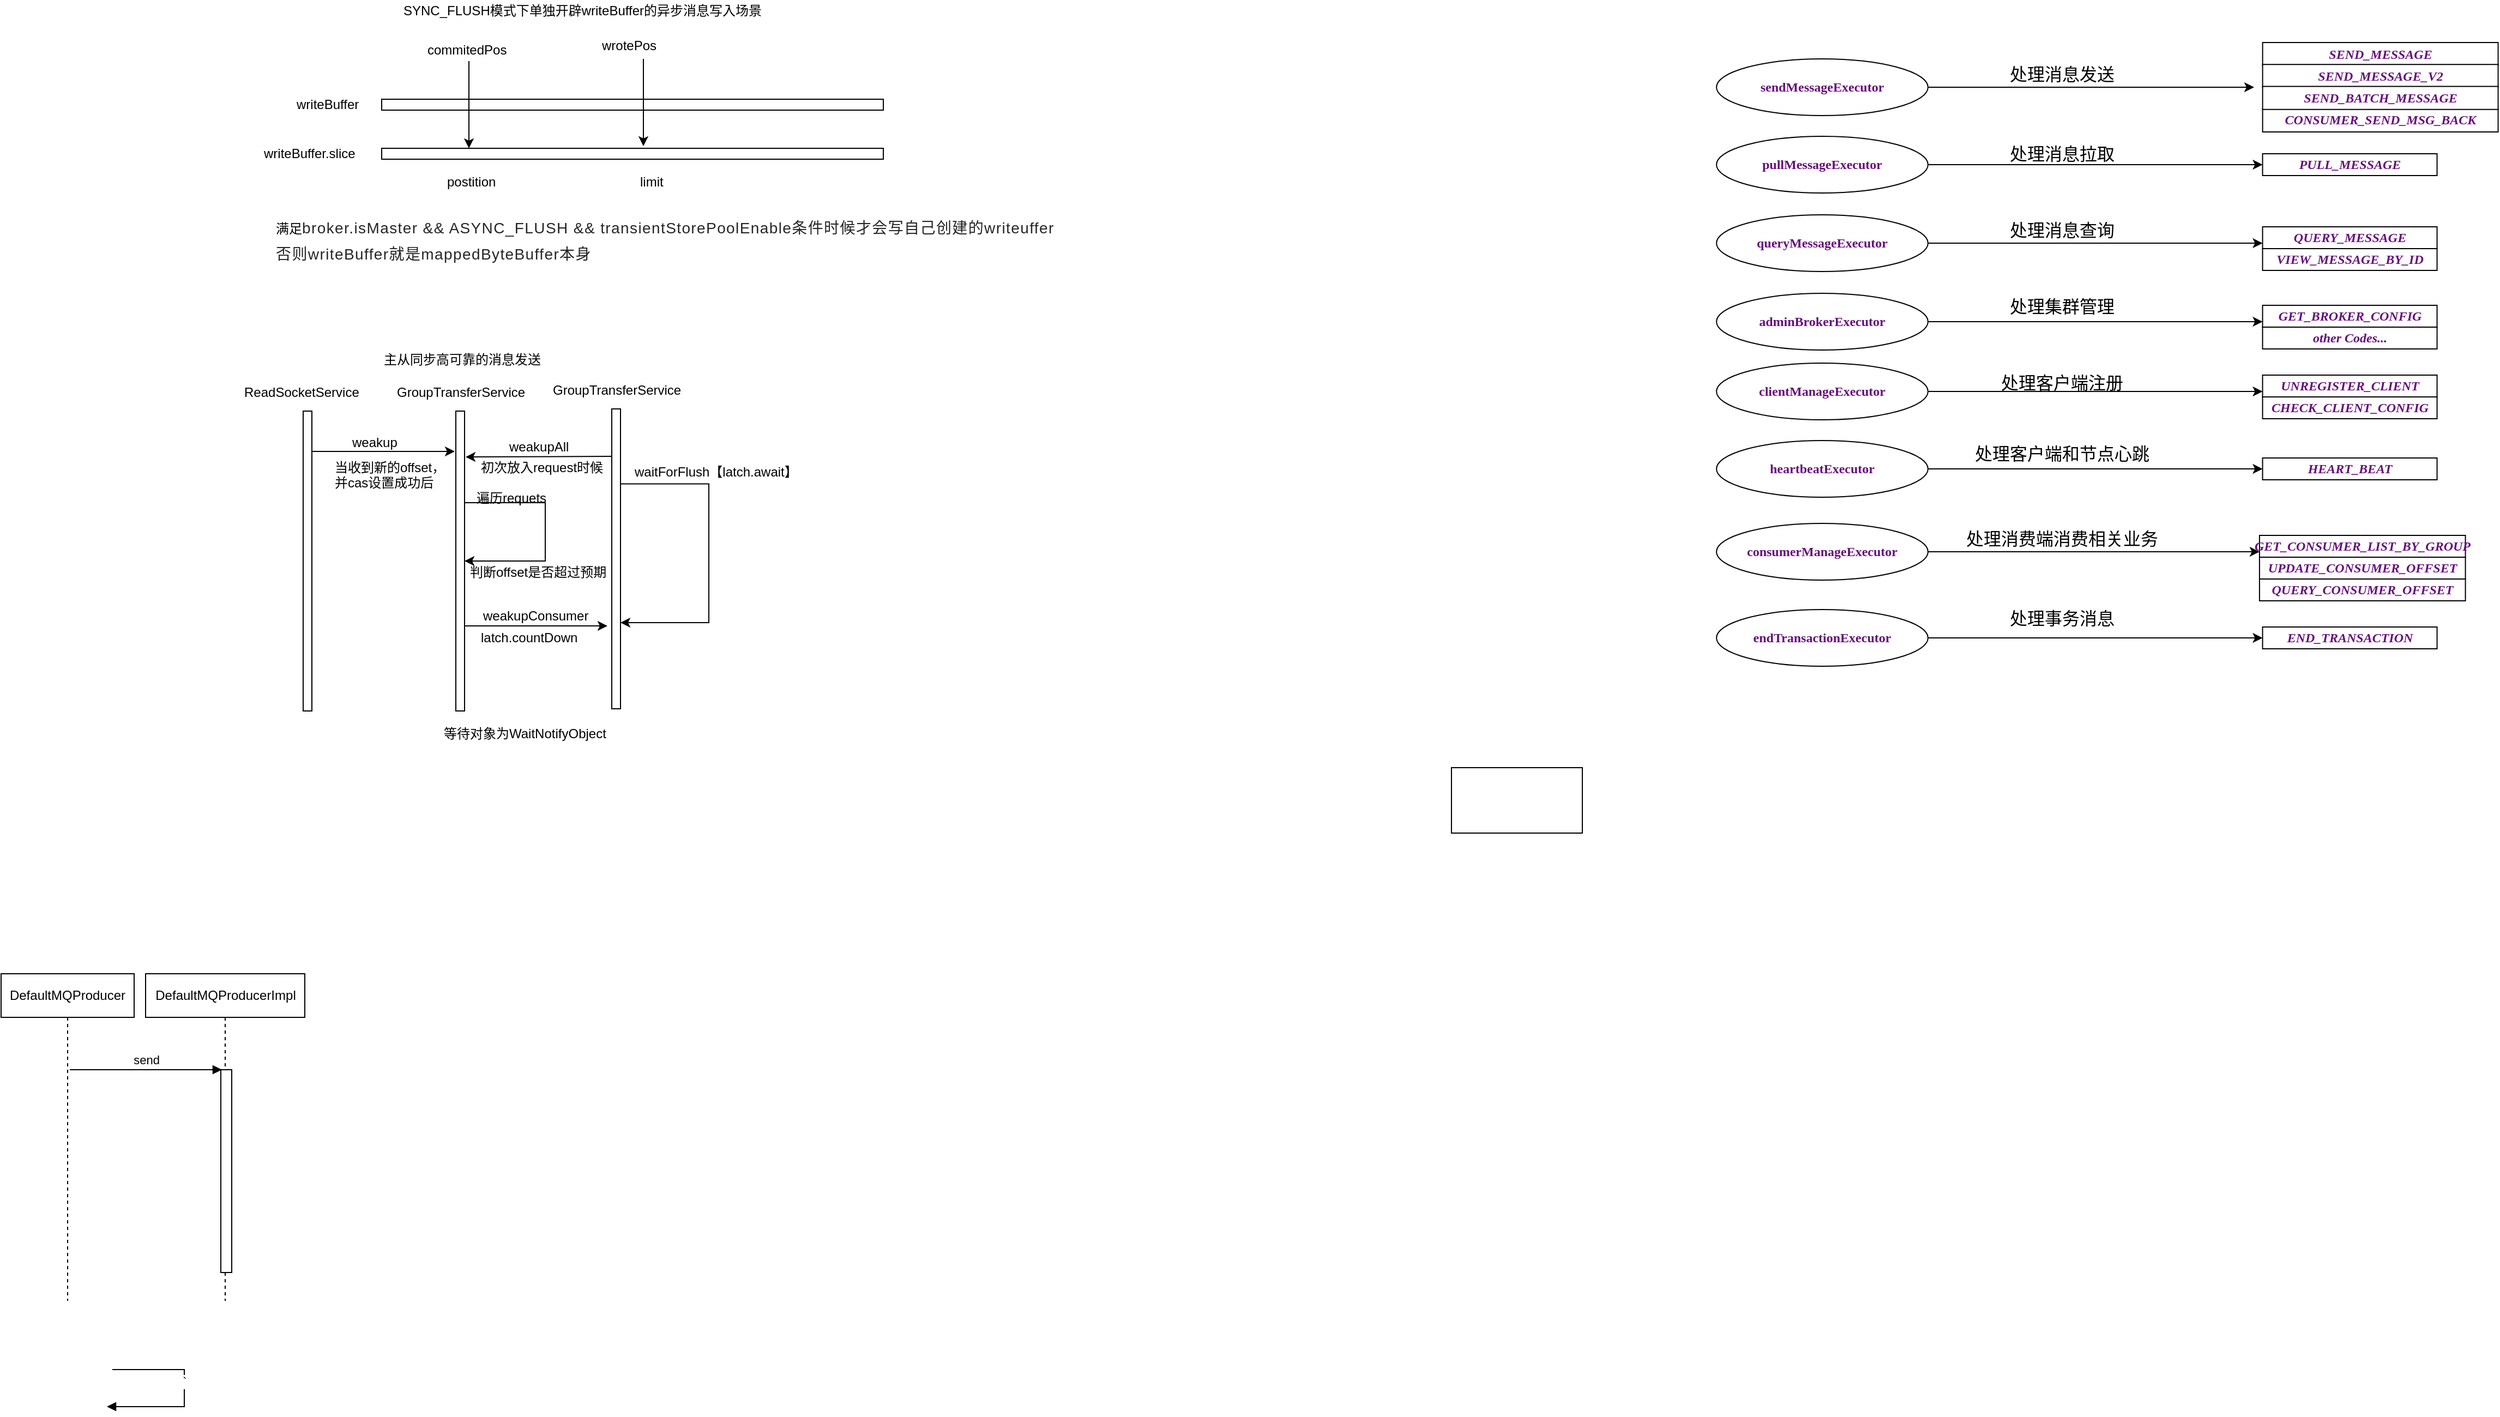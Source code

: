 <mxfile version="12.0.2" type="github" pages="1"><diagram id="QO_2AIzxencwlxpaJsb1" name="第 1 页"><mxGraphModel dx="1305" dy="938" grid="0" gridSize="10" guides="1" tooltips="1" connect="1" arrows="1" fold="1" page="0" pageScale="1" pageWidth="827" pageHeight="1169" math="0" shadow="0"><root><mxCell id="0"/><mxCell id="1" parent="0"/><mxCell id="dCdwvmBEWZGB2ASoRf-r-2" value="" style="rounded=0;whiteSpace=wrap;html=1;" parent="1" vertex="1"><mxGeometry x="150" y="80" width="460" height="10" as="geometry"/></mxCell><mxCell id="dCdwvmBEWZGB2ASoRf-r-3" value="writeBuffer" style="text;html=1;resizable=0;points=[];autosize=1;align=left;verticalAlign=top;spacingTop=-4;" parent="1" vertex="1"><mxGeometry x="70" y="75" width="70" height="20" as="geometry"/></mxCell><mxCell id="dCdwvmBEWZGB2ASoRf-r-4" value="" style="rounded=0;whiteSpace=wrap;html=1;" parent="1" vertex="1"><mxGeometry x="150" y="125" width="460" height="10" as="geometry"/></mxCell><mxCell id="dCdwvmBEWZGB2ASoRf-r-5" value="writeBuffer.slice" style="text;html=1;resizable=0;points=[];autosize=1;align=left;verticalAlign=top;spacingTop=-4;" parent="1" vertex="1"><mxGeometry x="40" y="120" width="100" height="20" as="geometry"/></mxCell><mxCell id="dCdwvmBEWZGB2ASoRf-r-6" value="" style="endArrow=classic;html=1;" parent="1" edge="1"><mxGeometry width="50" height="50" relative="1" as="geometry"><mxPoint x="230" y="45" as="sourcePoint"/><mxPoint x="230" y="125" as="targetPoint"/></mxGeometry></mxCell><mxCell id="dCdwvmBEWZGB2ASoRf-r-7" value="commitedPos" style="text;html=1;resizable=0;points=[];autosize=1;align=left;verticalAlign=top;spacingTop=-4;" parent="1" vertex="1"><mxGeometry x="190" y="25" width="90" height="20" as="geometry"/></mxCell><mxCell id="dCdwvmBEWZGB2ASoRf-r-9" value="" style="endArrow=classic;html=1;" parent="1" edge="1"><mxGeometry width="50" height="50" relative="1" as="geometry"><mxPoint x="390" y="43" as="sourcePoint"/><mxPoint x="390" y="123" as="targetPoint"/></mxGeometry></mxCell><mxCell id="dCdwvmBEWZGB2ASoRf-r-10" value="wrotePos" style="text;html=1;resizable=0;points=[];autosize=1;align=left;verticalAlign=top;spacingTop=-4;" parent="1" vertex="1"><mxGeometry x="350" y="21" width="70" height="20" as="geometry"/></mxCell><mxCell id="dCdwvmBEWZGB2ASoRf-r-12" value="postition" style="text;html=1;resizable=0;points=[];autosize=1;align=left;verticalAlign=top;spacingTop=-4;" parent="1" vertex="1"><mxGeometry x="207.5" y="146" width="55" height="14" as="geometry"/></mxCell><mxCell id="dCdwvmBEWZGB2ASoRf-r-13" value="limit" style="text;html=1;resizable=0;points=[];autosize=1;align=left;verticalAlign=top;spacingTop=-4;" parent="1" vertex="1"><mxGeometry x="385" y="146" width="31" height="14" as="geometry"/></mxCell><mxCell id="dCdwvmBEWZGB2ASoRf-r-14" value="满足&lt;span style=&quot;font-size: 14px ; color: rgb(38 , 38 , 38) ; line-height: 24px ; letter-spacing: 0.05em ; outline-style: none ; overflow-wrap: break-word&quot;&gt;broker.isMaster &amp;amp;&amp;amp; ASYNC_FLUSH &amp;amp;&amp;amp;&amp;nbsp;transientStorePoolEnable条件时候才会写自己创建的writeuffer&lt;br&gt;否则writeBuffer就是mappedByteBuffer本身&lt;br&gt;&lt;/span&gt;" style="text;html=1;resizable=0;points=[];autosize=1;align=left;verticalAlign=top;spacingTop=-4;" parent="1" vertex="1"><mxGeometry x="51" y="183" width="725" height="48" as="geometry"/></mxCell><mxCell id="dCdwvmBEWZGB2ASoRf-r-15" value="SYNC_FLUSH模式下单独开辟writeBuffer的异步消息写入场景" style="text;html=1;resizable=0;points=[];autosize=1;align=left;verticalAlign=top;spacingTop=-4;" parent="1" vertex="1"><mxGeometry x="168" y="-11" width="339" height="14" as="geometry"/></mxCell><mxCell id="dCdwvmBEWZGB2ASoRf-r-16" value="" style="rounded=0;whiteSpace=wrap;html=1;" parent="1" vertex="1"><mxGeometry x="218" y="366" width="8" height="275" as="geometry"/></mxCell><mxCell id="dCdwvmBEWZGB2ASoRf-r-17" value="GroupTransferService" style="text;html=1;resizable=0;points=[];autosize=1;align=left;verticalAlign=top;spacingTop=-4;" parent="1" vertex="1"><mxGeometry x="162" y="339" width="128" height="14" as="geometry"/></mxCell><mxCell id="dCdwvmBEWZGB2ASoRf-r-18" value="" style="rounded=0;whiteSpace=wrap;html=1;" parent="1" vertex="1"><mxGeometry x="78" y="366" width="8" height="275" as="geometry"/></mxCell><mxCell id="dCdwvmBEWZGB2ASoRf-r-19" value="ReadSocketService" style="text;html=1;resizable=0;points=[];autosize=1;align=left;verticalAlign=top;spacingTop=-4;" parent="1" vertex="1"><mxGeometry x="22" y="339" width="115" height="14" as="geometry"/></mxCell><mxCell id="dCdwvmBEWZGB2ASoRf-r-20" value="" style="endArrow=classic;html=1;" parent="1" edge="1"><mxGeometry width="50" height="50" relative="1" as="geometry"><mxPoint x="86" y="403" as="sourcePoint"/><mxPoint x="217" y="403" as="targetPoint"/></mxGeometry></mxCell><mxCell id="dCdwvmBEWZGB2ASoRf-r-21" value="weakup" style="text;html=1;resizable=0;points=[];autosize=1;align=left;verticalAlign=top;spacingTop=-4;" parent="1" vertex="1"><mxGeometry x="121" y="385" width="51" height="14" as="geometry"/></mxCell><mxCell id="dCdwvmBEWZGB2ASoRf-r-22" value="当收到新的offset，&lt;br&gt;并cas设置成功后" style="text;html=1;resizable=0;points=[];autosize=1;align=left;verticalAlign=top;spacingTop=-4;" parent="1" vertex="1"><mxGeometry x="105" y="408" width="111" height="28" as="geometry"/></mxCell><mxCell id="dCdwvmBEWZGB2ASoRf-r-23" value="" style="rounded=0;whiteSpace=wrap;html=1;" parent="1" vertex="1"><mxGeometry x="361" y="364" width="8" height="275" as="geometry"/></mxCell><mxCell id="dCdwvmBEWZGB2ASoRf-r-24" value="GroupTransferService" style="text;html=1;resizable=0;points=[];autosize=1;align=left;verticalAlign=top;spacingTop=-4;" parent="1" vertex="1"><mxGeometry x="305" y="337" width="128" height="14" as="geometry"/></mxCell><mxCell id="dCdwvmBEWZGB2ASoRf-r-25" value="" style="endArrow=classic;html=1;entryX=1.125;entryY=0.153;entryDx=0;entryDy=0;entryPerimeter=0;" parent="1" target="dCdwvmBEWZGB2ASoRf-r-16" edge="1"><mxGeometry width="50" height="50" relative="1" as="geometry"><mxPoint x="361" y="407.5" as="sourcePoint"/><mxPoint x="492" y="407.5" as="targetPoint"/></mxGeometry></mxCell><mxCell id="dCdwvmBEWZGB2ASoRf-r-26" value="初次放入request时候" style="text;html=1;resizable=0;points=[];autosize=1;align=left;verticalAlign=top;spacingTop=-4;" parent="1" vertex="1"><mxGeometry x="239" y="408" width="130" height="20" as="geometry"/></mxCell><mxCell id="dCdwvmBEWZGB2ASoRf-r-27" value="weakupAll" style="text;html=1;resizable=0;points=[];autosize=1;align=left;verticalAlign=top;spacingTop=-4;" parent="1" vertex="1"><mxGeometry x="265" y="389" width="70" height="20" as="geometry"/></mxCell><mxCell id="dCdwvmBEWZGB2ASoRf-r-28" value="等待对象为WaitNotifyObject" style="text;html=1;resizable=0;points=[];autosize=1;align=left;verticalAlign=top;spacingTop=-4;" parent="1" vertex="1"><mxGeometry x="205" y="652" width="160" height="20" as="geometry"/></mxCell><mxCell id="dCdwvmBEWZGB2ASoRf-r-29" style="edgeStyle=orthogonalEdgeStyle;rounded=0;orthogonalLoop=1;jettySize=auto;html=1;exitX=1;exitY=0.25;exitDx=0;exitDy=0;" parent="1" source="dCdwvmBEWZGB2ASoRf-r-23" edge="1"><mxGeometry relative="1" as="geometry"><mxPoint x="369" y="560" as="targetPoint"/><Array as="points"><mxPoint x="450" y="433"/><mxPoint x="450" y="560"/><mxPoint x="369" y="560"/></Array></mxGeometry></mxCell><mxCell id="dCdwvmBEWZGB2ASoRf-r-30" value="waitForFlush【latch.await】" style="text;html=1;resizable=0;points=[];autosize=1;align=left;verticalAlign=top;spacingTop=-4;" parent="1" vertex="1"><mxGeometry x="380" y="412" width="160" height="20" as="geometry"/></mxCell><mxCell id="dCdwvmBEWZGB2ASoRf-r-31" value="" style="endArrow=classic;html=1;" parent="1" edge="1"><mxGeometry width="50" height="50" relative="1" as="geometry"><mxPoint x="226" y="563" as="sourcePoint"/><mxPoint x="357" y="563" as="targetPoint"/></mxGeometry></mxCell><mxCell id="dCdwvmBEWZGB2ASoRf-r-32" value="weakupConsumer" style="text;html=1;resizable=0;points=[];autosize=1;align=left;verticalAlign=top;spacingTop=-4;" parent="1" vertex="1"><mxGeometry x="240.5" y="544" width="110" height="20" as="geometry"/></mxCell><mxCell id="dCdwvmBEWZGB2ASoRf-r-33" value="latch.countDown" style="text;html=1;resizable=0;points=[];autosize=1;align=left;verticalAlign=top;spacingTop=-4;" parent="1" vertex="1"><mxGeometry x="239" y="564" width="100" height="20" as="geometry"/></mxCell><mxCell id="dCdwvmBEWZGB2ASoRf-r-36" style="edgeStyle=orthogonalEdgeStyle;rounded=0;orthogonalLoop=1;jettySize=auto;html=1;exitX=1;exitY=0.25;exitDx=0;exitDy=0;entryX=1;entryY=0.5;entryDx=0;entryDy=0;" parent="1" source="dCdwvmBEWZGB2ASoRf-r-16" target="dCdwvmBEWZGB2ASoRf-r-16" edge="1"><mxGeometry relative="1" as="geometry"><Array as="points"><mxPoint x="226" y="450"/><mxPoint x="300" y="450"/><mxPoint x="300" y="504"/></Array></mxGeometry></mxCell><mxCell id="dCdwvmBEWZGB2ASoRf-r-37" value="遍历requets" style="text;html=1;resizable=0;points=[];autosize=1;align=left;verticalAlign=top;spacingTop=-4;" parent="1" vertex="1"><mxGeometry x="235" y="436" width="80" height="20" as="geometry"/></mxCell><mxCell id="dCdwvmBEWZGB2ASoRf-r-40" value="判断offset是否超过预期" style="text;html=1;resizable=0;points=[];autosize=1;align=left;verticalAlign=top;spacingTop=-4;" parent="1" vertex="1"><mxGeometry x="229" y="503.5" width="140" height="20" as="geometry"/></mxCell><mxCell id="dCdwvmBEWZGB2ASoRf-r-41" value="主从同步高可靠的消息发送" style="text;html=1;resizable=0;points=[];autosize=1;align=left;verticalAlign=top;spacingTop=-4;" parent="1" vertex="1"><mxGeometry x="150" y="309" width="160" height="20" as="geometry"/></mxCell><mxCell id="9mdDHmgzvhIgiJmxX1Zu-40" style="edgeStyle=orthogonalEdgeStyle;rounded=0;orthogonalLoop=1;jettySize=auto;html=1;" parent="1" source="9mdDHmgzvhIgiJmxX1Zu-1" edge="1"><mxGeometry relative="1" as="geometry"><mxPoint x="1867" y="69" as="targetPoint"/></mxGeometry></mxCell><mxCell id="9mdDHmgzvhIgiJmxX1Zu-1" value="&lt;pre style=&quot;font-family: &amp;#34;menlo&amp;#34; ; font-size: 9pt&quot;&gt;&lt;span style=&quot;color: #660e7a ; font-weight: bold&quot;&gt;sendMessageExecutor&lt;/span&gt;&lt;/pre&gt;" style="ellipse;whiteSpace=wrap;html=1;" parent="1" vertex="1"><mxGeometry x="1374" y="43" width="194" height="52" as="geometry"/></mxCell><mxCell id="9mdDHmgzvhIgiJmxX1Zu-43" style="edgeStyle=orthogonalEdgeStyle;rounded=0;orthogonalLoop=1;jettySize=auto;html=1;exitX=1;exitY=0.5;exitDx=0;exitDy=0;" parent="1" source="9mdDHmgzvhIgiJmxX1Zu-2" target="9mdDHmgzvhIgiJmxX1Zu-20" edge="1"><mxGeometry relative="1" as="geometry"/></mxCell><mxCell id="9mdDHmgzvhIgiJmxX1Zu-2" value="&lt;pre style=&quot;font-family: &amp;#34;menlo&amp;#34; ; font-size: 9pt&quot;&gt;&lt;pre style=&quot;font-family: &amp;#34;menlo&amp;#34; ; font-size: 9pt&quot;&gt;&lt;span style=&quot;color: #660e7a ; font-weight: bold&quot;&gt;pullMessageExecutor&lt;/span&gt;&lt;/pre&gt;&lt;/pre&gt;" style="ellipse;whiteSpace=wrap;html=1;" parent="1" vertex="1"><mxGeometry x="1374" y="114" width="194" height="52" as="geometry"/></mxCell><mxCell id="9mdDHmgzvhIgiJmxX1Zu-46" style="edgeStyle=orthogonalEdgeStyle;rounded=0;orthogonalLoop=1;jettySize=auto;html=1;exitX=1;exitY=0.5;exitDx=0;exitDy=0;entryX=0;entryY=0.75;entryDx=0;entryDy=0;" parent="1" source="9mdDHmgzvhIgiJmxX1Zu-4" target="9mdDHmgzvhIgiJmxX1Zu-21" edge="1"><mxGeometry relative="1" as="geometry"/></mxCell><mxCell id="9mdDHmgzvhIgiJmxX1Zu-4" value="&lt;pre style=&quot;font-family: &amp;#34;menlo&amp;#34; ; font-size: 9pt&quot;&gt;&lt;pre style=&quot;font-family: &amp;#34;menlo&amp;#34; ; font-size: 9pt&quot;&gt;&lt;span style=&quot;color: #660e7a ; font-weight: bold&quot;&gt;queryMessageExecutor&lt;/span&gt;&lt;/pre&gt;&lt;/pre&gt;" style="ellipse;whiteSpace=wrap;html=1;" parent="1" vertex="1"><mxGeometry x="1374" y="186" width="194" height="52" as="geometry"/></mxCell><mxCell id="9mdDHmgzvhIgiJmxX1Zu-47" style="edgeStyle=orthogonalEdgeStyle;rounded=0;orthogonalLoop=1;jettySize=auto;html=1;exitX=1;exitY=0.5;exitDx=0;exitDy=0;entryX=0;entryY=0.75;entryDx=0;entryDy=0;" parent="1" source="9mdDHmgzvhIgiJmxX1Zu-5" target="9mdDHmgzvhIgiJmxX1Zu-38" edge="1"><mxGeometry relative="1" as="geometry"><mxPoint x="1865" y="282" as="targetPoint"/></mxGeometry></mxCell><mxCell id="9mdDHmgzvhIgiJmxX1Zu-5" value="&lt;pre style=&quot;font-family: &amp;#34;menlo&amp;#34; ; font-size: 9pt&quot;&gt;&lt;pre style=&quot;font-family: &amp;#34;menlo&amp;#34; ; font-size: 9pt&quot;&gt;&lt;pre style=&quot;font-family: &amp;#34;menlo&amp;#34; ; font-size: 9pt&quot;&gt;&lt;span style=&quot;color: #660e7a ; font-weight: bold&quot;&gt;adminBrokerExecutor&lt;/span&gt;&lt;/pre&gt;&lt;/pre&gt;&lt;/pre&gt;" style="ellipse;whiteSpace=wrap;html=1;" parent="1" vertex="1"><mxGeometry x="1374" y="258" width="194" height="52" as="geometry"/></mxCell><mxCell id="9mdDHmgzvhIgiJmxX1Zu-48" style="edgeStyle=orthogonalEdgeStyle;rounded=0;orthogonalLoop=1;jettySize=auto;html=1;exitX=1;exitY=0.5;exitDx=0;exitDy=0;entryX=0;entryY=0.75;entryDx=0;entryDy=0;" parent="1" source="9mdDHmgzvhIgiJmxX1Zu-6" target="9mdDHmgzvhIgiJmxX1Zu-24" edge="1"><mxGeometry relative="1" as="geometry"/></mxCell><mxCell id="9mdDHmgzvhIgiJmxX1Zu-6" value="&lt;pre style=&quot;font-family: &amp;#34;menlo&amp;#34; ; font-size: 9pt&quot;&gt;&lt;pre style=&quot;font-family: &amp;#34;menlo&amp;#34; ; font-size: 9pt&quot;&gt;&lt;span style=&quot;color: #660e7a ; font-weight: bold&quot;&gt;clientManageExecutor&lt;/span&gt;&lt;/pre&gt;&lt;/pre&gt;" style="ellipse;whiteSpace=wrap;html=1;" parent="1" vertex="1"><mxGeometry x="1374" y="322" width="194" height="52" as="geometry"/></mxCell><mxCell id="9mdDHmgzvhIgiJmxX1Zu-49" style="edgeStyle=orthogonalEdgeStyle;rounded=0;orthogonalLoop=1;jettySize=auto;html=1;exitX=1;exitY=0.5;exitDx=0;exitDy=0;entryX=0;entryY=0.5;entryDx=0;entryDy=0;" parent="1" source="9mdDHmgzvhIgiJmxX1Zu-7" target="9mdDHmgzvhIgiJmxX1Zu-23" edge="1"><mxGeometry relative="1" as="geometry"/></mxCell><mxCell id="9mdDHmgzvhIgiJmxX1Zu-7" value="&lt;pre style=&quot;font-family: &amp;#34;menlo&amp;#34; ; font-size: 9pt&quot;&gt;&lt;pre style=&quot;font-family: &amp;#34;menlo&amp;#34; ; font-size: 9pt&quot;&gt;&lt;pre style=&quot;font-family: &amp;#34;menlo&amp;#34; ; font-size: 9pt&quot;&gt;&lt;span style=&quot;color: #660e7a ; font-weight: bold&quot;&gt;heartbeatExecutor&lt;/span&gt;&lt;/pre&gt;&lt;/pre&gt;&lt;/pre&gt;" style="ellipse;whiteSpace=wrap;html=1;" parent="1" vertex="1"><mxGeometry x="1374" y="393" width="194" height="52" as="geometry"/></mxCell><mxCell id="9mdDHmgzvhIgiJmxX1Zu-50" style="edgeStyle=orthogonalEdgeStyle;rounded=0;orthogonalLoop=1;jettySize=auto;html=1;exitX=1;exitY=0.5;exitDx=0;exitDy=0;entryX=0;entryY=0.75;entryDx=0;entryDy=0;" parent="1" source="9mdDHmgzvhIgiJmxX1Zu-8" target="9mdDHmgzvhIgiJmxX1Zu-26" edge="1"><mxGeometry relative="1" as="geometry"/></mxCell><mxCell id="9mdDHmgzvhIgiJmxX1Zu-8" value="&lt;pre style=&quot;font-family: &amp;#34;menlo&amp;#34; ; font-size: 9pt&quot;&gt;&lt;pre style=&quot;font-family: &amp;#34;menlo&amp;#34; ; font-size: 9pt&quot;&gt;&lt;pre style=&quot;font-family: &amp;#34;menlo&amp;#34; ; font-size: 9pt&quot;&gt;&lt;span style=&quot;color: #660e7a ; font-weight: bold&quot;&gt;consumerManageExecutor&lt;/span&gt;&lt;/pre&gt;&lt;/pre&gt;&lt;/pre&gt;" style="ellipse;whiteSpace=wrap;html=1;" parent="1" vertex="1"><mxGeometry x="1374" y="469" width="194" height="52" as="geometry"/></mxCell><mxCell id="9mdDHmgzvhIgiJmxX1Zu-51" style="edgeStyle=orthogonalEdgeStyle;rounded=0;orthogonalLoop=1;jettySize=auto;html=1;exitX=1;exitY=0.5;exitDx=0;exitDy=0;entryX=0;entryY=0.5;entryDx=0;entryDy=0;" parent="1" source="9mdDHmgzvhIgiJmxX1Zu-9" target="9mdDHmgzvhIgiJmxX1Zu-32" edge="1"><mxGeometry relative="1" as="geometry"/></mxCell><mxCell id="9mdDHmgzvhIgiJmxX1Zu-9" value="&lt;pre style=&quot;font-family: &amp;#34;menlo&amp;#34; ; font-size: 9pt&quot;&gt;&lt;pre style=&quot;font-family: &amp;#34;menlo&amp;#34; ; font-size: 9pt&quot;&gt;&lt;pre style=&quot;font-family: &amp;#34;menlo&amp;#34; ; font-size: 9pt&quot;&gt;&lt;pre style=&quot;font-family: &amp;#34;menlo&amp;#34; ; font-size: 9pt&quot;&gt;&lt;span style=&quot;color: #660e7a ; font-weight: bold&quot;&gt;endTransactionExecutor&lt;/span&gt;&lt;/pre&gt;&lt;/pre&gt;&lt;/pre&gt;&lt;/pre&gt;" style="ellipse;whiteSpace=wrap;html=1;" parent="1" vertex="1"><mxGeometry x="1374" y="548" width="194" height="52" as="geometry"/></mxCell><mxCell id="9mdDHmgzvhIgiJmxX1Zu-19" value="" style="rounded=0;whiteSpace=wrap;html=1;" parent="1" vertex="1"><mxGeometry x="1131" y="693" width="120" height="60" as="geometry"/></mxCell><mxCell id="9mdDHmgzvhIgiJmxX1Zu-20" value="&lt;pre style=&quot;font-family: &amp;#34;menlo&amp;#34; ; font-size: 9pt&quot;&gt;&lt;span style=&quot;color: #660e7a ; font-weight: bold ; font-style: italic&quot;&gt;PULL_MESSAGE&lt;/span&gt;&lt;/pre&gt;" style="rounded=0;whiteSpace=wrap;html=1;" parent="1" vertex="1"><mxGeometry x="1874.785" y="130" width="160" height="20" as="geometry"/></mxCell><mxCell id="9mdDHmgzvhIgiJmxX1Zu-23" value="&lt;pre style=&quot;font-family: &amp;#34;menlo&amp;#34; ; font-size: 9pt&quot;&gt;&lt;pre style=&quot;font-family: &amp;#34;menlo&amp;#34; ; font-size: 9pt&quot;&gt;&lt;span style=&quot;color: #660e7a ; font-weight: bold ; font-style: italic&quot;&gt;HEART_BEAT&lt;/span&gt;&lt;/pre&gt;&lt;/pre&gt;" style="rounded=0;whiteSpace=wrap;html=1;" parent="1" vertex="1"><mxGeometry x="1874.785" y="409" width="160" height="20" as="geometry"/></mxCell><mxCell id="9mdDHmgzvhIgiJmxX1Zu-24" value="&lt;pre style=&quot;font-family: &amp;#34;menlo&amp;#34; ; font-size: 9pt&quot;&gt;&lt;pre style=&quot;font-family: &amp;#34;menlo&amp;#34; ; font-size: 9pt&quot;&gt;&lt;pre style=&quot;font-family: &amp;#34;menlo&amp;#34; ; font-size: 9pt&quot;&gt;&lt;span style=&quot;color: #660e7a ; font-weight: bold ; font-style: italic&quot;&gt;UNREGISTER_CLIENT&lt;/span&gt;&lt;/pre&gt;&lt;/pre&gt;&lt;/pre&gt;" style="rounded=0;whiteSpace=wrap;html=1;" parent="1" vertex="1"><mxGeometry x="1874.785" y="333" width="160" height="20" as="geometry"/></mxCell><mxCell id="9mdDHmgzvhIgiJmxX1Zu-25" value="&lt;pre style=&quot;font-family: &amp;#34;menlo&amp;#34; ; font-size: 9pt&quot;&gt;&lt;pre style=&quot;font-family: &amp;#34;menlo&amp;#34; ; font-size: 9pt&quot;&gt;&lt;pre style=&quot;font-family: &amp;#34;menlo&amp;#34; ; font-size: 9pt&quot;&gt;&lt;span style=&quot;color: #660e7a ; font-weight: bold ; font-style: italic&quot;&gt;CHECK_CLIENT_CONFIG&lt;/span&gt;&lt;/pre&gt;&lt;/pre&gt;&lt;/pre&gt;" style="rounded=0;whiteSpace=wrap;html=1;" parent="1" vertex="1"><mxGeometry x="1874.785" y="353" width="160" height="20" as="geometry"/></mxCell><mxCell id="9mdDHmgzvhIgiJmxX1Zu-31" value="" style="group" parent="1" vertex="1" connectable="0"><mxGeometry x="1844.785" y="480" width="216.0" height="60" as="geometry"/></mxCell><mxCell id="9mdDHmgzvhIgiJmxX1Zu-26" value="&lt;pre style=&quot;font-family: &amp;#34;menlo&amp;#34; ; font-size: 9pt&quot;&gt;&lt;pre style=&quot;font-family: &amp;#34;menlo&amp;#34; ; font-size: 9pt&quot;&gt;&lt;pre style=&quot;font-family: &amp;#34;menlo&amp;#34; ; font-size: 9pt&quot;&gt;&lt;pre style=&quot;font-family: &amp;#34;menlo&amp;#34; ; font-size: 9pt&quot;&gt;&lt;span style=&quot;color: #660e7a ; font-weight: bold ; font-style: italic&quot;&gt;GET_CONSUMER_LIST_BY_GROUP&lt;/span&gt;&lt;/pre&gt;&lt;/pre&gt;&lt;/pre&gt;&lt;/pre&gt;" style="rounded=0;whiteSpace=wrap;html=1;" parent="9mdDHmgzvhIgiJmxX1Zu-31" vertex="1"><mxGeometry x="27.18" width="188.82" height="20" as="geometry"/></mxCell><mxCell id="9mdDHmgzvhIgiJmxX1Zu-27" value="&lt;pre style=&quot;font-family: &amp;#34;menlo&amp;#34; ; font-size: 9pt&quot;&gt;&lt;pre style=&quot;font-family: &amp;#34;menlo&amp;#34; ; font-size: 9pt&quot;&gt;&lt;pre style=&quot;font-family: &amp;#34;menlo&amp;#34; ; font-size: 9pt&quot;&gt;&lt;pre style=&quot;font-family: &amp;#34;menlo&amp;#34; ; font-size: 9pt&quot;&gt;&lt;span style=&quot;color: #660e7a ; font-weight: bold ; font-style: italic&quot;&gt;UPDATE_CONSUMER_OFFSET&lt;/span&gt;&lt;/pre&gt;&lt;/pre&gt;&lt;/pre&gt;&lt;/pre&gt;" style="rounded=0;whiteSpace=wrap;html=1;" parent="9mdDHmgzvhIgiJmxX1Zu-31" vertex="1"><mxGeometry x="27.18" y="20" width="188.82" height="20" as="geometry"/></mxCell><mxCell id="9mdDHmgzvhIgiJmxX1Zu-28" value="&lt;pre style=&quot;font-family: &amp;#34;menlo&amp;#34; ; font-size: 9pt&quot;&gt;&lt;pre style=&quot;font-family: &amp;#34;menlo&amp;#34; ; font-size: 9pt&quot;&gt;&lt;pre style=&quot;font-family: &amp;#34;menlo&amp;#34; ; font-size: 9pt&quot;&gt;&lt;pre style=&quot;font-family: &amp;#34;menlo&amp;#34; ; font-size: 9pt&quot;&gt;&lt;pre style=&quot;font-family: &amp;#34;menlo&amp;#34; ; font-size: 9pt&quot;&gt;&lt;span style=&quot;color: #660e7a ; font-weight: bold ; font-style: italic&quot;&gt;QUERY_CONSUMER_OFFSET&lt;/span&gt;&lt;/pre&gt;&lt;/pre&gt;&lt;/pre&gt;&lt;/pre&gt;&lt;/pre&gt;" style="rounded=0;whiteSpace=wrap;html=1;" parent="9mdDHmgzvhIgiJmxX1Zu-31" vertex="1"><mxGeometry x="27.18" y="40" width="188.82" height="20" as="geometry"/></mxCell><mxCell id="9mdDHmgzvhIgiJmxX1Zu-32" value="&lt;pre style=&quot;font-family: &amp;#34;menlo&amp;#34; ; font-size: 9pt&quot;&gt;&lt;pre style=&quot;font-family: &amp;#34;menlo&amp;#34; ; font-size: 9pt&quot;&gt;&lt;pre style=&quot;font-family: &amp;#34;menlo&amp;#34; ; font-size: 9pt&quot;&gt;&lt;span style=&quot;color: #660e7a ; font-weight: bold ; font-style: italic&quot;&gt;END_TRANSACTION&lt;/span&gt;&lt;/pre&gt;&lt;/pre&gt;&lt;/pre&gt;" style="rounded=0;whiteSpace=wrap;html=1;" parent="1" vertex="1"><mxGeometry x="1874.785" y="564" width="160" height="20" as="geometry"/></mxCell><mxCell id="9mdDHmgzvhIgiJmxX1Zu-37" value="" style="group" parent="1" vertex="1" connectable="0"><mxGeometry x="1874.785" y="28" width="216.0" height="82" as="geometry"/></mxCell><mxCell id="9mdDHmgzvhIgiJmxX1Zu-13" value="&lt;pre style=&quot;font-family: &amp;#34;menlo&amp;#34; ; font-size: 9pt&quot;&gt;&lt;span style=&quot;color: #660e7a ; font-weight: bold ; font-style: italic&quot;&gt;CONSUMER_SEND_MSG_BACK&lt;/span&gt;&lt;/pre&gt;" style="rounded=0;whiteSpace=wrap;html=1;" parent="9mdDHmgzvhIgiJmxX1Zu-37" vertex="1"><mxGeometry x="0.034" y="60.871" width="215.966" height="21.129" as="geometry"/></mxCell><mxCell id="9mdDHmgzvhIgiJmxX1Zu-10" value="&lt;pre style=&quot;font-family: &amp;#34;menlo&amp;#34; ; font-size: 9pt&quot;&gt;&lt;span style=&quot;color: #660e7a ; font-weight: bold ; font-style: italic&quot;&gt;SEND_MESSAGE&lt;/span&gt;&lt;/pre&gt;" style="rounded=0;whiteSpace=wrap;html=1;" parent="9mdDHmgzvhIgiJmxX1Zu-37" vertex="1"><mxGeometry x="0.034" width="215.966" height="21.129" as="geometry"/></mxCell><mxCell id="9mdDHmgzvhIgiJmxX1Zu-11" value="&lt;pre style=&quot;font-family: &amp;#34;menlo&amp;#34; ; font-size: 9pt&quot;&gt;&lt;span style=&quot;color: #660e7a ; font-weight: bold ; font-style: italic&quot;&gt;SEND_MESSAGE_V2&lt;/span&gt;&lt;/pre&gt;" style="rounded=0;whiteSpace=wrap;html=1;" parent="9mdDHmgzvhIgiJmxX1Zu-37" vertex="1"><mxGeometry x="0.034" y="20.123" width="215.966" height="21.129" as="geometry"/></mxCell><mxCell id="9mdDHmgzvhIgiJmxX1Zu-12" value="&lt;pre style=&quot;font-family: &amp;#34;menlo&amp;#34; ; font-size: 9pt&quot;&gt;&lt;span style=&quot;color: #660e7a ; font-weight: bold ; font-style: italic&quot;&gt;SEND_BATCH_MESSAGE&lt;/span&gt;&lt;/pre&gt;" style="rounded=0;whiteSpace=wrap;html=1;" parent="9mdDHmgzvhIgiJmxX1Zu-37" vertex="1"><mxGeometry x="0.034" y="40.245" width="215.966" height="21.129" as="geometry"/></mxCell><mxCell id="9mdDHmgzvhIgiJmxX1Zu-44" value="" style="group" parent="1" vertex="1" connectable="0"><mxGeometry x="1874.785" y="197" width="160" height="40" as="geometry"/></mxCell><mxCell id="9mdDHmgzvhIgiJmxX1Zu-21" value="&lt;pre style=&quot;font-family: &amp;#34;menlo&amp;#34; ; font-size: 9pt&quot;&gt;&lt;pre style=&quot;font-family: &amp;#34;menlo&amp;#34; ; font-size: 9pt&quot;&gt;&lt;span style=&quot;color: #660e7a ; font-weight: bold ; font-style: italic&quot;&gt;QUERY_MESSAGE&lt;/span&gt;&lt;/pre&gt;&lt;/pre&gt;" style="rounded=0;whiteSpace=wrap;html=1;" parent="9mdDHmgzvhIgiJmxX1Zu-44" vertex="1"><mxGeometry width="160" height="20" as="geometry"/></mxCell><mxCell id="9mdDHmgzvhIgiJmxX1Zu-22" value="&lt;pre style=&quot;font-family: &amp;#34;menlo&amp;#34; ; font-size: 9pt&quot;&gt;&lt;pre style=&quot;font-family: &amp;#34;menlo&amp;#34; ; font-size: 9pt&quot;&gt;&lt;span style=&quot;color: #660e7a ; font-weight: bold ; font-style: italic&quot;&gt;VIEW_MESSAGE_BY_ID&lt;/span&gt;&lt;/pre&gt;&lt;/pre&gt;" style="rounded=0;whiteSpace=wrap;html=1;" parent="9mdDHmgzvhIgiJmxX1Zu-44" vertex="1"><mxGeometry y="20" width="160" height="20" as="geometry"/></mxCell><mxCell id="9mdDHmgzvhIgiJmxX1Zu-45" value="" style="group" parent="1" vertex="1" connectable="0"><mxGeometry x="1874.785" y="269" width="160" height="40" as="geometry"/></mxCell><mxCell id="9mdDHmgzvhIgiJmxX1Zu-38" value="&lt;pre style=&quot;font-family: &amp;#34;menlo&amp;#34; ; font-size: 9pt&quot;&gt;&lt;pre style=&quot;font-family: &amp;#34;menlo&amp;#34; ; font-size: 9pt&quot;&gt;&lt;pre style=&quot;font-family: &amp;#34;menlo&amp;#34; ; font-size: 9pt&quot;&gt;&lt;pre style=&quot;font-family: &amp;#34;menlo&amp;#34; ; font-size: 9pt&quot;&gt;&lt;span style=&quot;color: #660e7a ; font-weight: bold ; font-style: italic&quot;&gt;GET_BROKER_CONFIG&lt;/span&gt;&lt;/pre&gt;&lt;/pre&gt;&lt;/pre&gt;&lt;/pre&gt;" style="rounded=0;whiteSpace=wrap;html=1;" parent="9mdDHmgzvhIgiJmxX1Zu-45" vertex="1"><mxGeometry width="160" height="20" as="geometry"/></mxCell><mxCell id="9mdDHmgzvhIgiJmxX1Zu-39" value="&lt;pre style=&quot;font-family: &amp;#34;menlo&amp;#34; ; font-size: 9pt&quot;&gt;&lt;pre style=&quot;font-family: &amp;#34;menlo&amp;#34; ; font-size: 9pt&quot;&gt;&lt;font color=&quot;#660e7a&quot;&gt;&lt;b&gt;&lt;i&gt;other Codes...&lt;/i&gt;&lt;/b&gt;&lt;/font&gt;&lt;/pre&gt;&lt;/pre&gt;" style="rounded=0;whiteSpace=wrap;html=1;" parent="9mdDHmgzvhIgiJmxX1Zu-45" vertex="1"><mxGeometry y="20" width="160" height="20" as="geometry"/></mxCell><mxCell id="9mdDHmgzvhIgiJmxX1Zu-52" value="处理消息发送" style="text;html=1;resizable=0;points=[];autosize=1;align=left;verticalAlign=top;spacingTop=-4;fontSize=16;" parent="1" vertex="1"><mxGeometry x="1641" y="45" width="106" height="19" as="geometry"/></mxCell><mxCell id="9mdDHmgzvhIgiJmxX1Zu-53" value="处理消息拉取" style="text;html=1;resizable=0;points=[];autosize=1;align=left;verticalAlign=top;spacingTop=-4;fontSize=16;" parent="1" vertex="1"><mxGeometry x="1641" y="118" width="106" height="19" as="geometry"/></mxCell><mxCell id="9mdDHmgzvhIgiJmxX1Zu-54" value="处理消息查询" style="text;html=1;resizable=0;points=[];autosize=1;align=left;verticalAlign=top;spacingTop=-4;fontSize=16;" parent="1" vertex="1"><mxGeometry x="1641" y="188" width="106" height="19" as="geometry"/></mxCell><mxCell id="9mdDHmgzvhIgiJmxX1Zu-57" value="处理集群管理" style="text;html=1;resizable=0;points=[];autosize=1;align=left;verticalAlign=top;spacingTop=-4;fontSize=16;" parent="1" vertex="1"><mxGeometry x="1641" y="258" width="106" height="19" as="geometry"/></mxCell><mxCell id="9mdDHmgzvhIgiJmxX1Zu-58" value="处理客户端注册" style="text;html=1;resizable=0;points=[];autosize=1;align=left;verticalAlign=top;spacingTop=-4;fontSize=16;" parent="1" vertex="1"><mxGeometry x="1633" y="328" width="122" height="19" as="geometry"/></mxCell><mxCell id="9mdDHmgzvhIgiJmxX1Zu-60" value="处理客户端和节点心跳" style="text;html=1;resizable=0;points=[];autosize=1;align=left;verticalAlign=top;spacingTop=-4;fontSize=16;" parent="1" vertex="1"><mxGeometry x="1609" y="393" width="170" height="19" as="geometry"/></mxCell><mxCell id="9mdDHmgzvhIgiJmxX1Zu-61" value="处理消费端消费相关业务" style="text;html=1;resizable=0;points=[];autosize=1;align=left;verticalAlign=top;spacingTop=-4;fontSize=16;" parent="1" vertex="1"><mxGeometry x="1601" y="471" width="186" height="19" as="geometry"/></mxCell><mxCell id="9mdDHmgzvhIgiJmxX1Zu-62" value="处理事务消息" style="text;html=1;resizable=0;points=[];autosize=1;align=left;verticalAlign=top;spacingTop=-4;fontSize=16;" parent="1" vertex="1"><mxGeometry x="1641" y="544" width="106" height="19" as="geometry"/></mxCell><mxCell id="Jm2zQ5XK-Clb0VnWvuZD-5" style="edgeStyle=orthogonalEdgeStyle;rounded=0;orthogonalLoop=1;jettySize=auto;html=1;exitX=1;exitY=0.25;exitDx=0;exitDy=0;entryX=0;entryY=0.25;entryDx=0;entryDy=0;" edge="1" parent="1" target="Jm2zQ5XK-Clb0VnWvuZD-1"><mxGeometry relative="1" as="geometry"><mxPoint x="-34" y="940" as="sourcePoint"/></mxGeometry></mxCell><mxCell id="Jm2zQ5XK-Clb0VnWvuZD-11" value="&lt;span style=&quot;text-align: left ; white-space: nowrap&quot;&gt;DefaultMQProducer&lt;/span&gt;" style="shape=umlLifeline;perimeter=lifelinePerimeter;whiteSpace=wrap;html=1;container=1;collapsible=0;recursiveResize=0;outlineConnect=0;" vertex="1" parent="1"><mxGeometry x="-199" y="882" width="122" height="300" as="geometry"/></mxCell><mxCell id="Jm2zQ5XK-Clb0VnWvuZD-15" value="send" style="html=1;verticalAlign=bottom;endArrow=block;entryX=0.1;entryY=0;entryDx=0;entryDy=0;entryPerimeter=0;" edge="1" parent="Jm2zQ5XK-Clb0VnWvuZD-11" target="Jm2zQ5XK-Clb0VnWvuZD-14"><mxGeometry width="80" relative="1" as="geometry"><mxPoint x="63" y="88" as="sourcePoint"/><mxPoint x="143" y="88" as="targetPoint"/></mxGeometry></mxCell><mxCell id="Jm2zQ5XK-Clb0VnWvuZD-13" value="&lt;span style=&quot;text-align: left ; white-space: nowrap&quot;&gt;DefaultMQProducerImpl&lt;/span&gt;" style="shape=umlLifeline;perimeter=lifelinePerimeter;whiteSpace=wrap;html=1;container=1;collapsible=0;recursiveResize=0;outlineConnect=0;" vertex="1" parent="1"><mxGeometry x="-66.5" y="882" width="146" height="300" as="geometry"/></mxCell><mxCell id="Jm2zQ5XK-Clb0VnWvuZD-14" value="" style="html=1;points=[];perimeter=orthogonalPerimeter;" vertex="1" parent="Jm2zQ5XK-Clb0VnWvuZD-13"><mxGeometry x="69" y="88" width="10" height="186" as="geometry"/></mxCell><mxCell id="Jm2zQ5XK-Clb0VnWvuZD-29" value="`" style="html=1;verticalAlign=bottom;endArrow=block;rounded=0;" edge="1" parent="1"><mxGeometry width="80" relative="1" as="geometry"><mxPoint x="-97" y="1245" as="sourcePoint"/><mxPoint x="-102" y="1279" as="targetPoint"/><Array as="points"><mxPoint x="-31" y="1245"/><mxPoint x="-31" y="1279"/></Array></mxGeometry></mxCell></root></mxGraphModel></diagram></mxfile>
